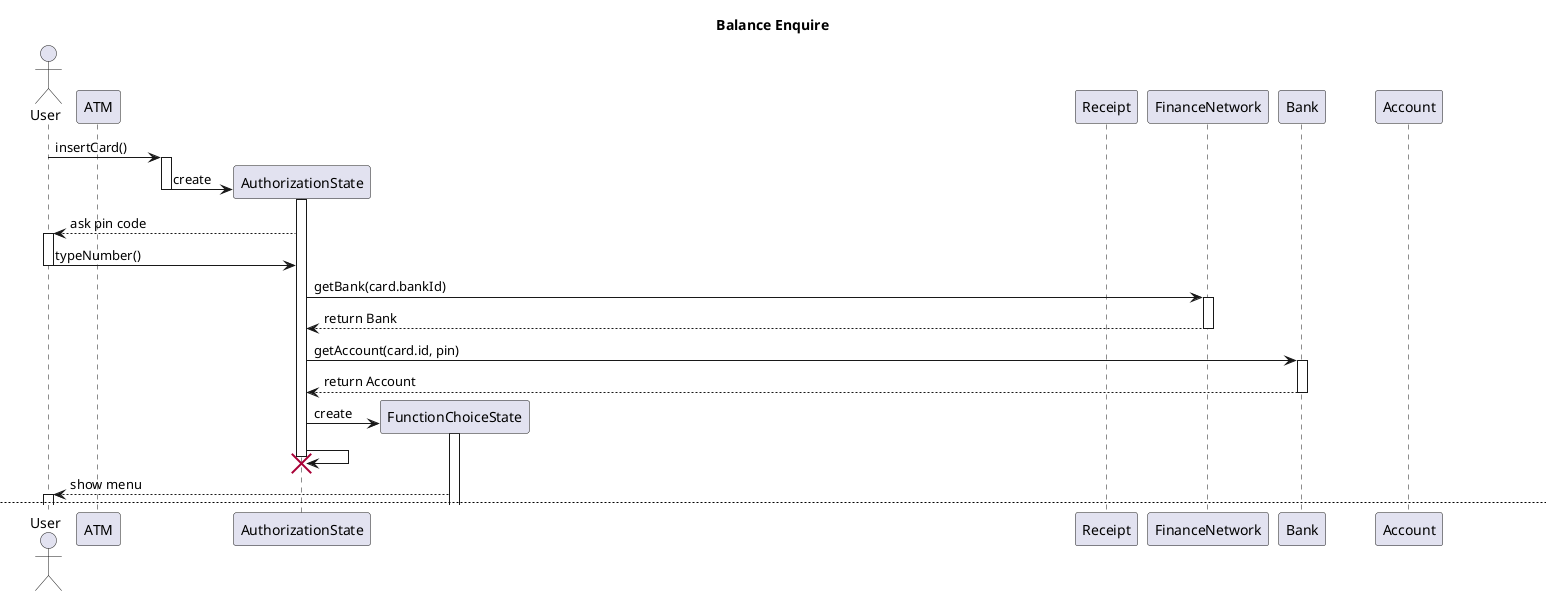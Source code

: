 @startuml
actor User
participant ATM
participant IdleState
participant AuthorizationState
participant FunctionChoiceState
participant BalanceEnquireState
participant CashWithdrawalState
participant TransferState
participant ErrorState
participant Receipt
participant FinanceNetwork
participant Bank
participant Account

title Balance Enquire

User -> IdleState++: insertCard()
IdleState -> AuthorizationState**: create
AuthorizationState++
IdleState--
User <-- AuthorizationState: ask pin code
User++
User -> AuthorizationState: typeNumber()
User--
AuthorizationState -> FinanceNetwork++: getBank(card.bankId)
AuthorizationState <-- FinanceNetwork--: return Bank
AuthorizationState -> Bank++: getAccount(card.id, pin)
AuthorizationState <-- Bank--: return Account
AuthorizationState -> FunctionChoiceState**: create
FunctionChoiceState++
AuthorizationState -> AuthorizationState!!
User <-- FunctionChoiceState: show menu
AuthorizationState--

newpage Balance inquiry
    alt item - Balance inquiry
        User++
        User -> FunctionChoiceState: selectItem() - choose Balance Enquire
        User--

        FunctionChoiceState -> BalanceEnquireState**: create
        BalanceEnquireState++
        FunctionChoiceState -> FunctionChoiceState!!

        BalanceEnquireState -> Account++: getMoney()
        BalanceEnquireState <-- Account--: return money
        User <-- BalanceEnquireState: show amount of money

        User <-- BalanceEnquireState++: ask to print receipt
        User -> BalanceEnquireState: selectItem()
        alt yes
            BalanceEnquireState -> BalanceEnquireState: print receipt
            User <-- BalanceEnquireState: ask to collect receipt
            User -> BalanceEnquireState: collectReceipt()
        end if

        User -> BalanceEnquireState--: cancel()
        BalanceEnquireState -> FunctionChoiceState**: create
        FunctionChoiceState++
        BalanceEnquireState -> BalanceEnquireState!!

newpage Cash Withdrawal

    else item - Cash withdrawal
        User++
        User -> FunctionChoiceState: selectItem() - choose Cash withdrawal
        User--

        FunctionChoiceState -> CashWithdrawalState**: create
        CashWithdrawalState++
        FunctionChoiceState -> FunctionChoiceState!!
        User <-- CashWithdrawalState: ask amount
        User++
        User -> CashWithdrawalState: typeNumber() - type required amount of money
        User--

        CashWithdrawalState -> Account++: getMoney()
        CashWithdrawalState <-- Account--: return balance
        CashWithdrawalState -> Account++: getLimit()
        CashWithdrawalState <-- Account--: return limit
        CashWithdrawalState -> ATM++: getLimit()
        CashWithdrawalState <-- ATM--: return limit

        alt \n - amount > account.money \n - amount > ATM.limit \n - amount > Balance.limit \n
            CashWithdrawalState -> ErrorState**: create
        end

        CashWithdrawalState -> Account++: subMoney(amount)
        Account -> Account--: reduce balance
        CashWithdrawalState -> CashWithdrawalState: Dispense cash
        User <-- CashWithdrawalState++: ask to collect cash
        User -> CashWithdrawalState--: collectCash()

        User <-- CashWithdrawalState++: ask to print receipt
        User -> CashWithdrawalState: selectItem()
        alt yes
            CashWithdrawalState -> CashWithdrawalState: print receipt
            User <-- CashWithdrawalState: ask to collect receipt
            User -> CashWithdrawalState: collectReceipt()
        end if

        User -> CashWithdrawalState--: cancel()
        CashWithdrawalState -> FunctionChoiceState++: create
        CashWithdrawalState -> CashWithdrawalState!!

newpage Transfer money

    else item - Transfer money
        User++
        User -> FunctionChoiceState: selectItem() - choose Transfer Money
        User--

        FunctionChoiceState -> TransferState**
        TransferState++
        FunctionChoiceState -> FunctionChoiceState!!
        User <-- TransferState++: ask target card & amount
        User -> TransferState: selectItem() - select card number input
        User -> TransferState: typeNumber() - type card number
        User -> TransferState: selectItem() - select amount input
        User -> TransferState--: typeNumber() - type amount

        TransferState -> Account++: getMoney() -- check account A
        TransferState <-- Account--: return money
        TransferState -> FinanceNetwork++: getBankByAccount() - get account B
        TransferState <-- FinanceNetwork--: return account B
        TransferState -> FinanceNetwork++: transfer()
        FinanceNetwork -> Account++: subMoney(): from account A
        Account--
        FinanceNetwork -> Account++: addMoney(): to account B
        Account--
        FinanceNetwork--
        User <-- TransferState: transfer is done

        User <-- TransferState++: ask to print receipt
        User -> TransferState: selectItem()
        alt yes
            TransferState -> TransferState: print receipt
            User <-- TransferState: ask to collect receipt
            User -> TransferState: collectReceipt()
        end if

        TransferState -> FunctionChoiceState**: create
        FunctionChoiceState++
        TransferState --> TransferState!!
end

newpage Cancel
FunctionChoiceState++
User <-- FunctionChoiceState++: show main menu
User -> FunctionChoiceState--: cancel()
User <-- FunctionChoiceState++: ask to collect card
User -> FunctionChoiceState--: collect card
FunctionChoiceState -> IdleState**: create
FunctionChoiceState -> FunctionChoiceState!!

@enduml
